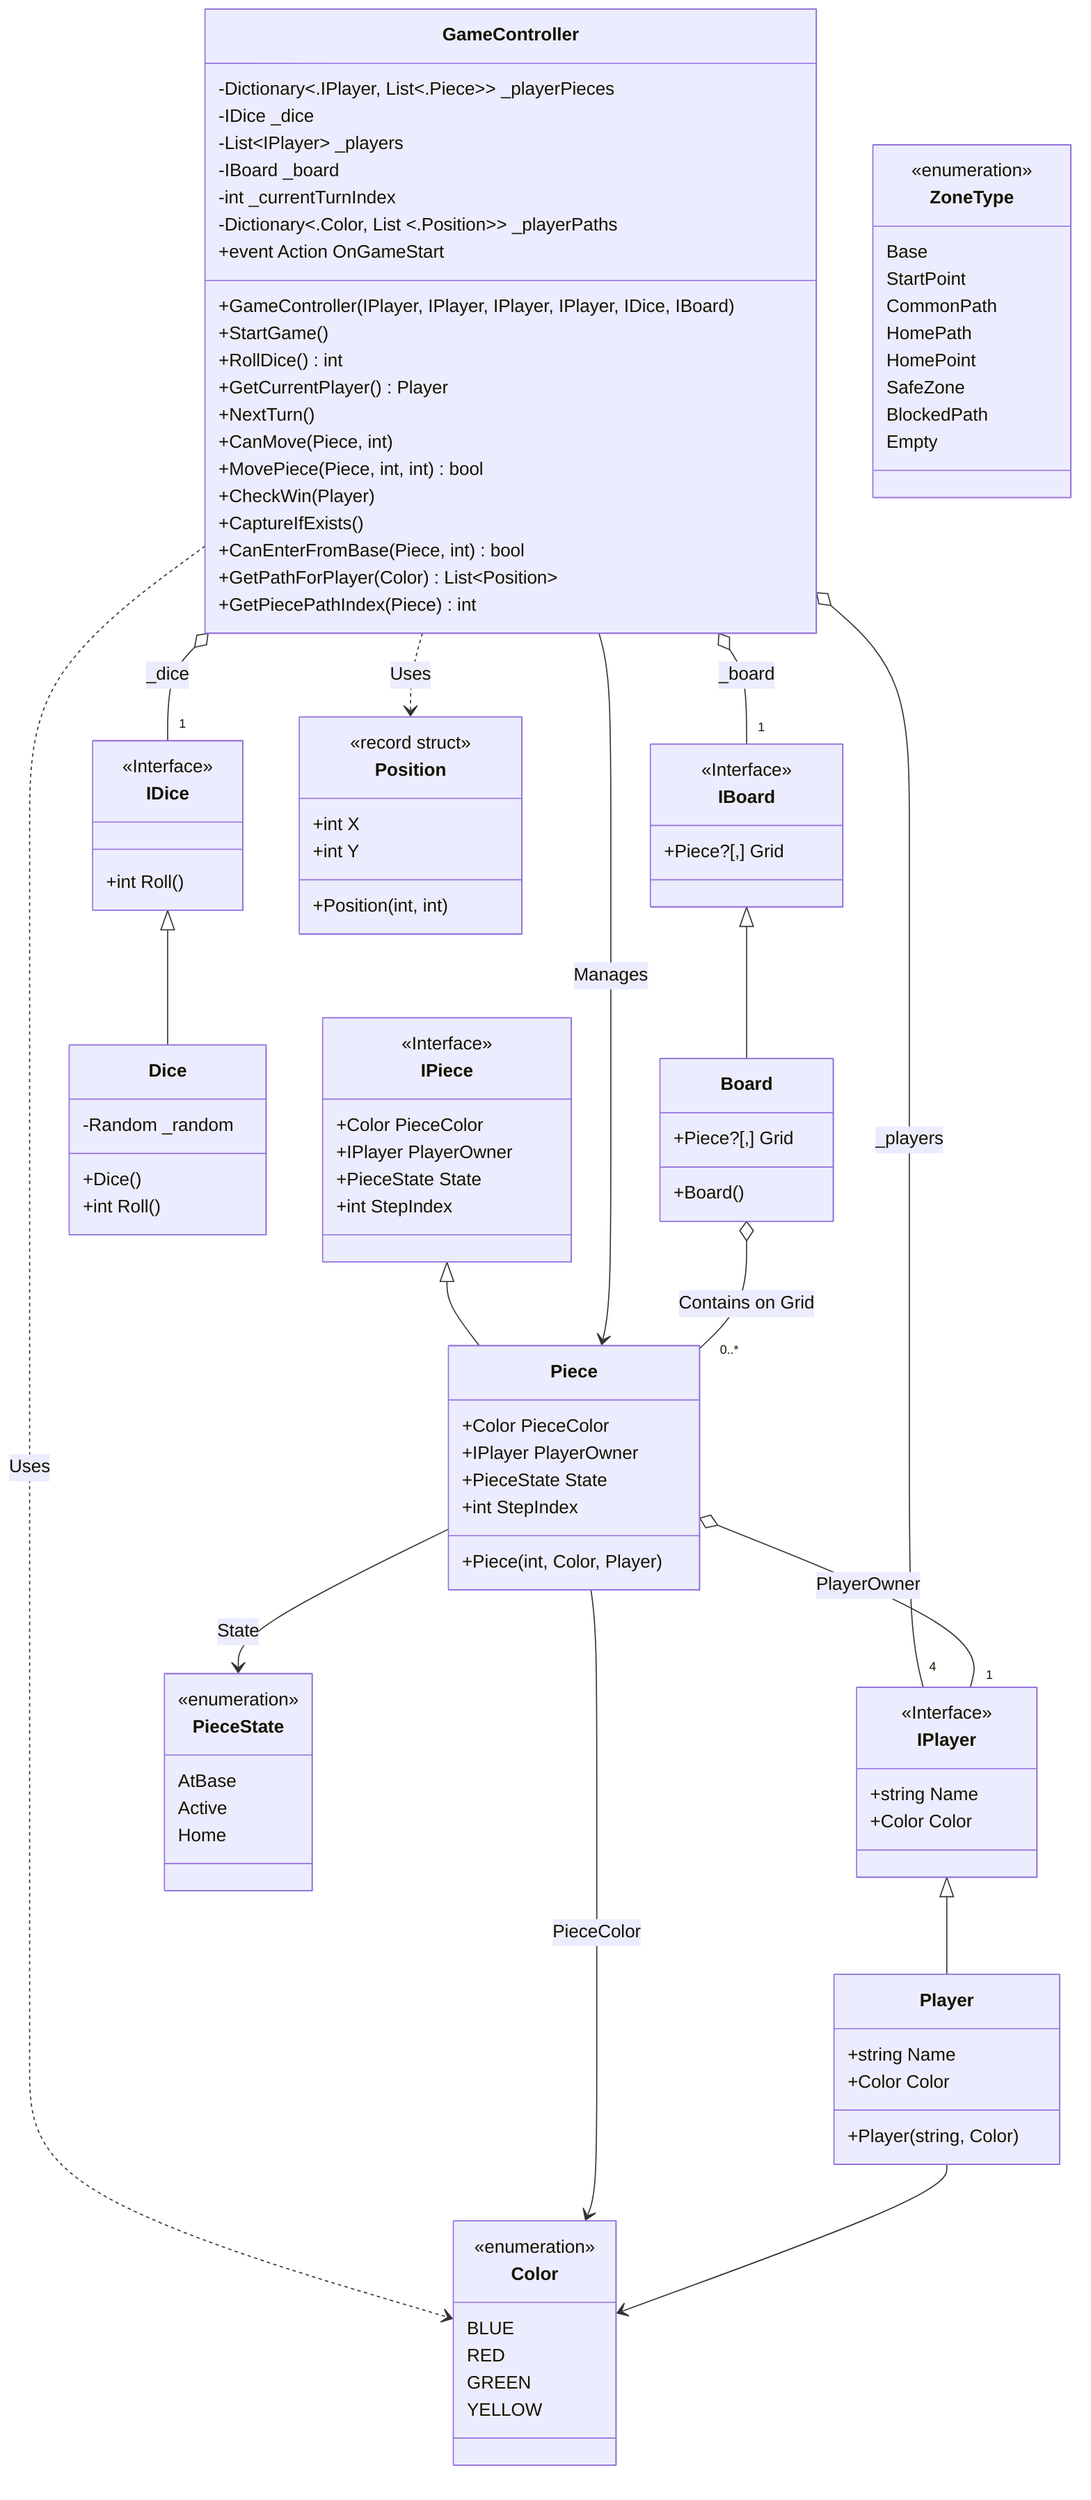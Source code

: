 classDiagram

    %% === GameController ===
    class GameController {
        -Dictionary<.IPlayer, List<.Piece>> _playerPieces
        -IDice _dice
        -List~IPlayer~ _players
        -IBoard _board
        -int _currentTurnIndex
        -Dictionary<.Color, List <.Position>> _playerPaths
        +event Action OnGameStart

        +GameController(IPlayer, IPlayer, IPlayer, IPlayer, IDice, IBoard)
        +StartGame()
        +RollDice() int
        +GetCurrentPlayer() Player
        +NextTurn()
        +CanMove(Piece, int)
        +MovePiece(Piece, int, int) bool
        +CheckWin(Player)
        +CaptureIfExists()
        +CanEnterFromBase(Piece, int) bool
        +GetPathForPlayer(Color) List~Position~
        +GetPiecePathIndex(Piece) int
    }

    %% === IPlayer & Player ===
    class IPlayer {
        <<Interface>>
        +string Name
        +Color Color
    }

    class Player {
        +string Name
        +Color Color
        +Player(string, Color)
    }

    %% === Piece ===
    class IPiece {
        <<Interface>>
        +Color PieceColor 
        +IPlayer PlayerOwner 
        +PieceState State
        +int StepIndex
    }

    class Piece {
        +Color PieceColor 
        +IPlayer PlayerOwner 
        +PieceState State
        +int StepIndex
        +Piece(int, Color, Player)
    }

    %% === IDice & Dice ===
    class IDice {
        <<Interface>>
        +int Roll()
    }

    class Dice {
        -Random _random
        +Dice()
        +int Roll()
    }

    %% === IBoard & Board ===
    class IBoard {
        <<Interface>>
        +Piece?[,] Grid
    }

    class Board {
        +Piece?[,] Grid 
        +Board()
    }

    %% === Supporting Types ===
    class Position {
        <<record struct>>
        +int X
        +int Y
        +Position(int, int)
    }

    class PieceState {
        <<enumeration>>
        AtBase
        Active
        Home
    }

    class ZoneType {
        <<enumeration>>
        Base
        StartPoint
        CommonPath
        HomePath
        HomePoint
        SafeZone
        BlockedPath
        Empty
    }

    class Color {
        <<enumeration>>
        BLUE
        RED
        GREEN
        YELLOW
    }

    %% GameController *-- IDice
    %% GameController *-- IPlayer
    %% GameController --> Piece
    %% GameController *-- IBoard

    %% IPlayer <|.. Player
    %% IDice <|.. Dice
    %% IBoard <|.. Board

    %% Piece --> Color 
    %% IPlayer *-- Color
    %% Player *-- Color
    
    %% Board --> Piece
    %% GameController --> Position
    %% GameController --> ZoneType
    %% GameController --> PieceState

    %% Piece --> PieceState
    %% IPiece <|.. Piece
    %% GameController --> IPiece
    %% IPiece -- IPlayer
    %% IPlayer -- Piece

    %% ========================

    %% IPiece <|.. Piece
    %% IDice <|.. Dice
    %% IBoard <|.. Board
    %% IPlayer <|.. Player

    %% GameController *-- IDice
    %% GameController *-- IPiece
    %% GameController *-- IBoard
    %% GameController *-- IPlayer

    %% IPiece -- PieceState
    %% Piece -- IBoard
    %% GameController -- Color
    %% IPlayer -- Color

    %% GameController -- Position

    %% === Relationships ===
    
    %% Implementation (Inheritance)
    IPlayer <|-- Player
    IPiece <|-- Piece
    IDice <|-- Dice
    IBoard <|-- Board

    %% Aggregation (GameController "has-a" components)
    GameController o-- "4" IPlayer : _players
    GameController o-- "1" IDice : _dice
    GameController o-- "1" IBoard : _board

    %% Association & Dependency
    GameController --> Piece : Manages
    GameController ..> Position : Uses
    GameController ..> Color : Uses
    
    Board o-- "0..*" Piece : Contains on Grid
    
    Piece o-- "1" IPlayer : PlayerOwner
    Piece --> Color : PieceColor
    Piece --> PieceState : State
    
    Player --> Color